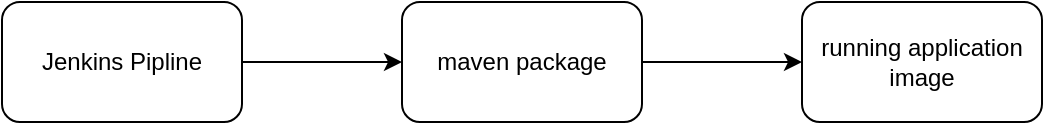 <mxfile version="13.6.4" type="github">
  <diagram id="C5RBs43oDa-KdzZeNtuy" name="Page-1">
    <mxGraphModel dx="1186" dy="691" grid="1" gridSize="10" guides="1" tooltips="1" connect="1" arrows="1" fold="1" page="1" pageScale="1" pageWidth="827" pageHeight="1169" math="0" shadow="0">
      <root>
        <mxCell id="WIyWlLk6GJQsqaUBKTNV-0" />
        <mxCell id="WIyWlLk6GJQsqaUBKTNV-1" parent="WIyWlLk6GJQsqaUBKTNV-0" />
        <mxCell id="cqoYrf92wihufRvTkT5c-2" value="" style="edgeStyle=orthogonalEdgeStyle;rounded=0;orthogonalLoop=1;jettySize=auto;html=1;" edge="1" parent="WIyWlLk6GJQsqaUBKTNV-1" source="cqoYrf92wihufRvTkT5c-0" target="cqoYrf92wihufRvTkT5c-1">
          <mxGeometry relative="1" as="geometry" />
        </mxCell>
        <mxCell id="cqoYrf92wihufRvTkT5c-0" value="Jenkins Pipline" style="rounded=1;whiteSpace=wrap;html=1;" vertex="1" parent="WIyWlLk6GJQsqaUBKTNV-1">
          <mxGeometry x="110" y="260" width="120" height="60" as="geometry" />
        </mxCell>
        <mxCell id="cqoYrf92wihufRvTkT5c-4" value="" style="edgeStyle=orthogonalEdgeStyle;rounded=0;orthogonalLoop=1;jettySize=auto;html=1;" edge="1" parent="WIyWlLk6GJQsqaUBKTNV-1" source="cqoYrf92wihufRvTkT5c-1" target="cqoYrf92wihufRvTkT5c-3">
          <mxGeometry relative="1" as="geometry" />
        </mxCell>
        <mxCell id="cqoYrf92wihufRvTkT5c-1" value="maven package" style="whiteSpace=wrap;html=1;rounded=1;" vertex="1" parent="WIyWlLk6GJQsqaUBKTNV-1">
          <mxGeometry x="310" y="260" width="120" height="60" as="geometry" />
        </mxCell>
        <mxCell id="cqoYrf92wihufRvTkT5c-3" value="running application image" style="whiteSpace=wrap;html=1;rounded=1;" vertex="1" parent="WIyWlLk6GJQsqaUBKTNV-1">
          <mxGeometry x="510" y="260" width="120" height="60" as="geometry" />
        </mxCell>
      </root>
    </mxGraphModel>
  </diagram>
</mxfile>
